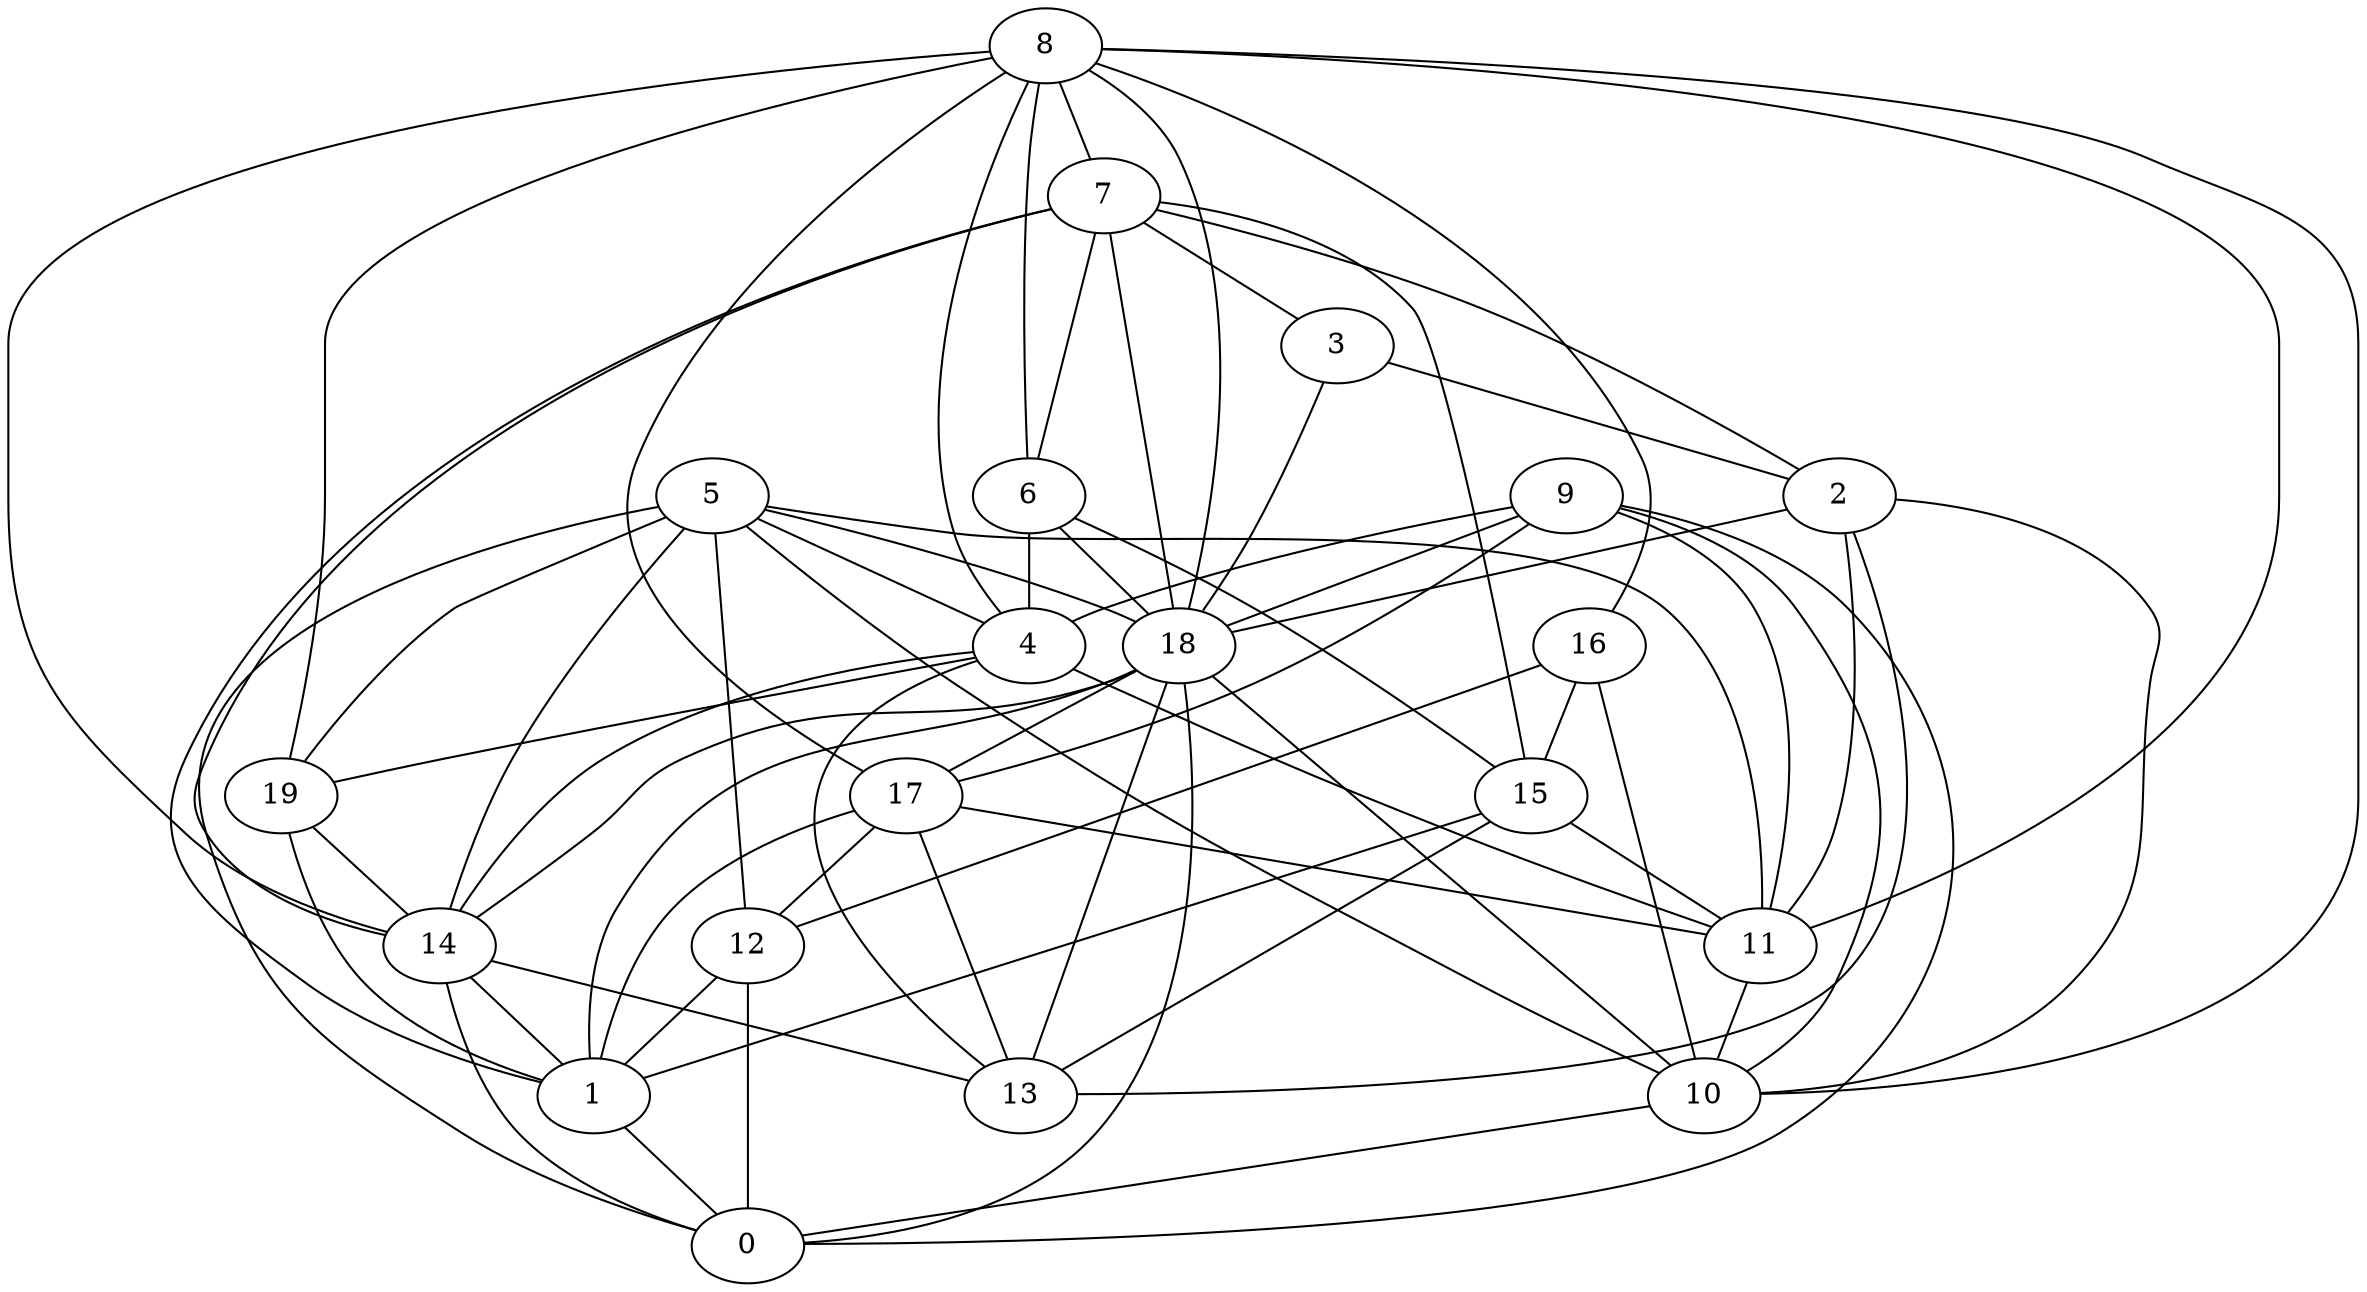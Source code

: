 digraph GG_graph {

subgraph G_graph {
edge [color = black]
"4" -> "13" [dir = none]
"4" -> "11" [dir = none]
"14" -> "0" [dir = none]
"14" -> "1" [dir = none]
"14" -> "13" [dir = none]
"5" -> "4" [dir = none]
"5" -> "18" [dir = none]
"5" -> "19" [dir = none]
"5" -> "11" [dir = none]
"5" -> "10" [dir = none]
"5" -> "0" [dir = none]
"12" -> "0" [dir = none]
"12" -> "1" [dir = none]
"8" -> "4" [dir = none]
"8" -> "6" [dir = none]
"8" -> "16" [dir = none]
"8" -> "14" [dir = none]
"8" -> "11" [dir = none]
"8" -> "18" [dir = none]
"8" -> "17" [dir = none]
"8" -> "7" [dir = none]
"9" -> "11" [dir = none]
"9" -> "18" [dir = none]
"9" -> "4" [dir = none]
"9" -> "10" [dir = none]
"9" -> "0" [dir = none]
"9" -> "17" [dir = none]
"1" -> "0" [dir = none]
"16" -> "12" [dir = none]
"16" -> "15" [dir = none]
"16" -> "10" [dir = none]
"3" -> "18" [dir = none]
"3" -> "2" [dir = none]
"17" -> "1" [dir = none]
"17" -> "12" [dir = none]
"17" -> "13" [dir = none]
"17" -> "11" [dir = none]
"7" -> "2" [dir = none]
"7" -> "14" [dir = none]
"7" -> "3" [dir = none]
"7" -> "1" [dir = none]
"7" -> "18" [dir = none]
"7" -> "6" [dir = none]
"15" -> "11" [dir = none]
"15" -> "13" [dir = none]
"15" -> "1" [dir = none]
"19" -> "14" [dir = none]
"19" -> "1" [dir = none]
"6" -> "18" [dir = none]
"6" -> "15" [dir = none]
"6" -> "4" [dir = none]
"18" -> "14" [dir = none]
"18" -> "17" [dir = none]
"18" -> "13" [dir = none]
"18" -> "0" [dir = none]
"2" -> "18" [dir = none]
"2" -> "11" [dir = none]
"7" -> "15" [dir = none]
"4" -> "14" [dir = none]
"18" -> "1" [dir = none]
"18" -> "10" [dir = none]
"5" -> "14" [dir = none]
"5" -> "12" [dir = none]
"2" -> "10" [dir = none]
"8" -> "19" [dir = none]
"10" -> "0" [dir = none]
"8" -> "10" [dir = none]
"4" -> "19" [dir = none]
"2" -> "13" [dir = none]
"11" -> "10" [dir = none]
}

}
